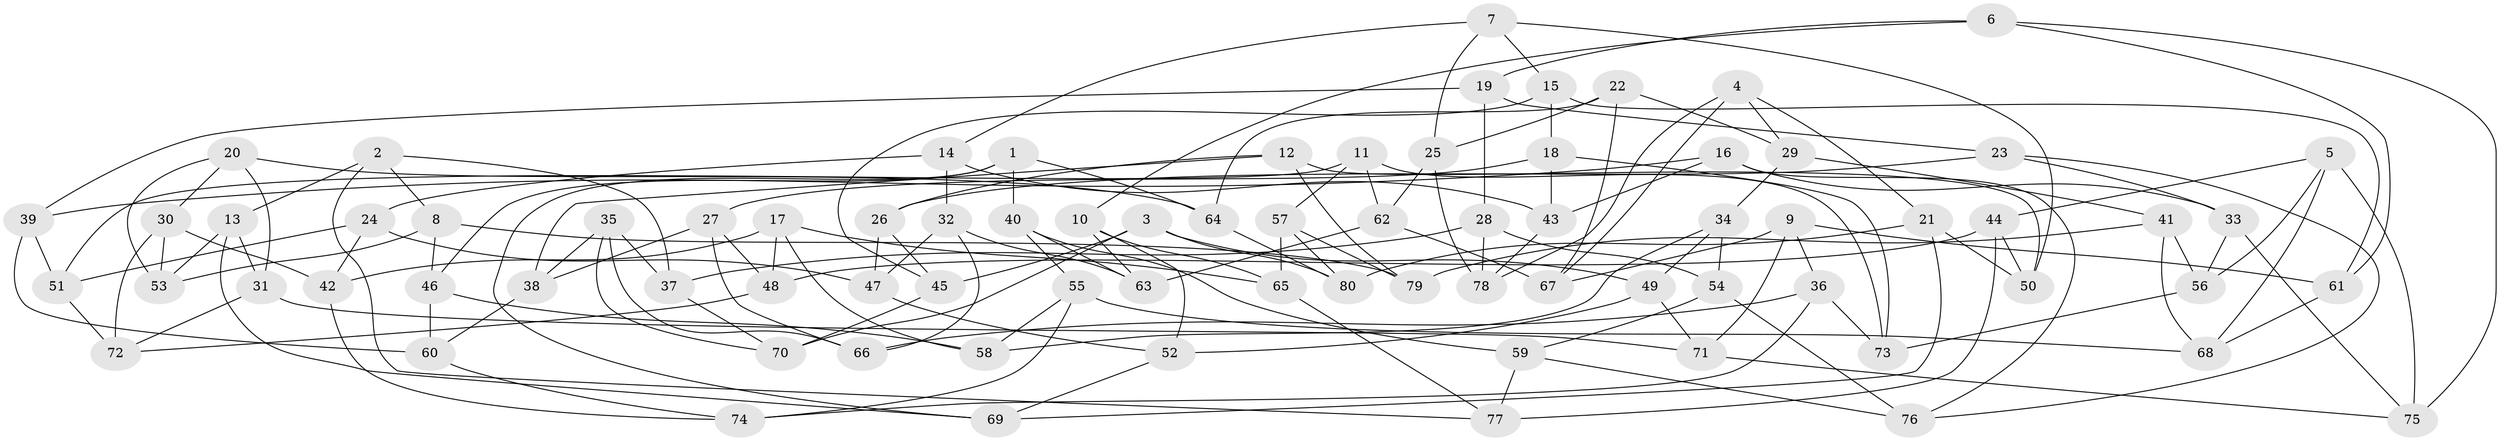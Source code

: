 // Generated by graph-tools (version 1.1) at 2025/16/03/09/25 04:16:37]
// undirected, 80 vertices, 160 edges
graph export_dot {
graph [start="1"]
  node [color=gray90,style=filled];
  1;
  2;
  3;
  4;
  5;
  6;
  7;
  8;
  9;
  10;
  11;
  12;
  13;
  14;
  15;
  16;
  17;
  18;
  19;
  20;
  21;
  22;
  23;
  24;
  25;
  26;
  27;
  28;
  29;
  30;
  31;
  32;
  33;
  34;
  35;
  36;
  37;
  38;
  39;
  40;
  41;
  42;
  43;
  44;
  45;
  46;
  47;
  48;
  49;
  50;
  51;
  52;
  53;
  54;
  55;
  56;
  57;
  58;
  59;
  60;
  61;
  62;
  63;
  64;
  65;
  66;
  67;
  68;
  69;
  70;
  71;
  72;
  73;
  74;
  75;
  76;
  77;
  78;
  79;
  80;
  1 -- 40;
  1 -- 69;
  1 -- 64;
  1 -- 46;
  2 -- 37;
  2 -- 8;
  2 -- 77;
  2 -- 13;
  3 -- 49;
  3 -- 70;
  3 -- 45;
  3 -- 80;
  4 -- 78;
  4 -- 29;
  4 -- 21;
  4 -- 67;
  5 -- 68;
  5 -- 44;
  5 -- 56;
  5 -- 75;
  6 -- 75;
  6 -- 10;
  6 -- 61;
  6 -- 19;
  7 -- 14;
  7 -- 15;
  7 -- 25;
  7 -- 50;
  8 -- 79;
  8 -- 53;
  8 -- 46;
  9 -- 71;
  9 -- 36;
  9 -- 67;
  9 -- 61;
  10 -- 52;
  10 -- 65;
  10 -- 63;
  11 -- 62;
  11 -- 73;
  11 -- 57;
  11 -- 51;
  12 -- 26;
  12 -- 50;
  12 -- 38;
  12 -- 79;
  13 -- 53;
  13 -- 31;
  13 -- 69;
  14 -- 43;
  14 -- 32;
  14 -- 24;
  15 -- 18;
  15 -- 45;
  15 -- 61;
  16 -- 39;
  16 -- 33;
  16 -- 76;
  16 -- 43;
  17 -- 65;
  17 -- 42;
  17 -- 48;
  17 -- 58;
  18 -- 73;
  18 -- 27;
  18 -- 43;
  19 -- 28;
  19 -- 23;
  19 -- 39;
  20 -- 53;
  20 -- 31;
  20 -- 64;
  20 -- 30;
  21 -- 69;
  21 -- 50;
  21 -- 80;
  22 -- 25;
  22 -- 29;
  22 -- 67;
  22 -- 64;
  23 -- 33;
  23 -- 26;
  23 -- 76;
  24 -- 42;
  24 -- 51;
  24 -- 47;
  25 -- 78;
  25 -- 62;
  26 -- 47;
  26 -- 45;
  27 -- 38;
  27 -- 66;
  27 -- 48;
  28 -- 37;
  28 -- 78;
  28 -- 54;
  29 -- 34;
  29 -- 41;
  30 -- 53;
  30 -- 42;
  30 -- 72;
  31 -- 71;
  31 -- 72;
  32 -- 47;
  32 -- 66;
  32 -- 63;
  33 -- 56;
  33 -- 75;
  34 -- 49;
  34 -- 54;
  34 -- 58;
  35 -- 70;
  35 -- 66;
  35 -- 38;
  35 -- 37;
  36 -- 66;
  36 -- 73;
  36 -- 74;
  37 -- 70;
  38 -- 60;
  39 -- 51;
  39 -- 60;
  40 -- 55;
  40 -- 63;
  40 -- 59;
  41 -- 56;
  41 -- 68;
  41 -- 79;
  42 -- 74;
  43 -- 78;
  44 -- 77;
  44 -- 50;
  44 -- 48;
  45 -- 70;
  46 -- 58;
  46 -- 60;
  47 -- 52;
  48 -- 72;
  49 -- 52;
  49 -- 71;
  51 -- 72;
  52 -- 69;
  54 -- 59;
  54 -- 76;
  55 -- 74;
  55 -- 58;
  55 -- 68;
  56 -- 73;
  57 -- 65;
  57 -- 80;
  57 -- 79;
  59 -- 77;
  59 -- 76;
  60 -- 74;
  61 -- 68;
  62 -- 67;
  62 -- 63;
  64 -- 80;
  65 -- 77;
  71 -- 75;
}
